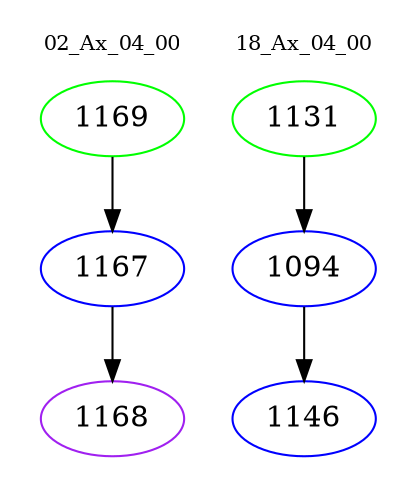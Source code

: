digraph{
subgraph cluster_0 {
color = white
label = "02_Ax_04_00";
fontsize=10;
T0_1169 [label="1169", color="green"]
T0_1169 -> T0_1167 [color="black"]
T0_1167 [label="1167", color="blue"]
T0_1167 -> T0_1168 [color="black"]
T0_1168 [label="1168", color="purple"]
}
subgraph cluster_1 {
color = white
label = "18_Ax_04_00";
fontsize=10;
T1_1131 [label="1131", color="green"]
T1_1131 -> T1_1094 [color="black"]
T1_1094 [label="1094", color="blue"]
T1_1094 -> T1_1146 [color="black"]
T1_1146 [label="1146", color="blue"]
}
}
